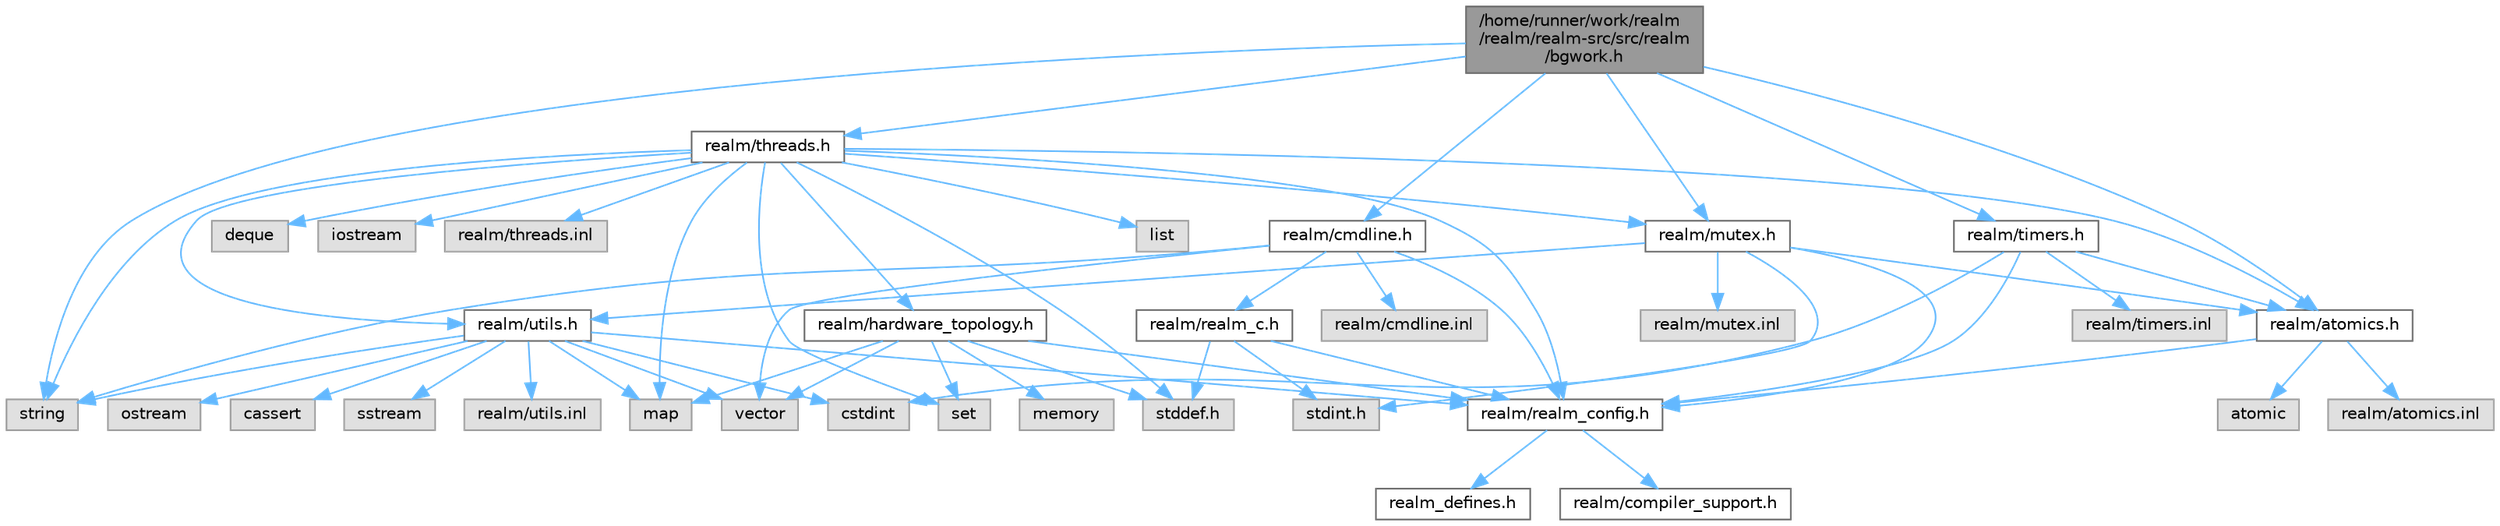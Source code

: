 digraph "/home/runner/work/realm/realm/realm-src/src/realm/bgwork.h"
{
 // LATEX_PDF_SIZE
  bgcolor="transparent";
  edge [fontname=Helvetica,fontsize=10,labelfontname=Helvetica,labelfontsize=10];
  node [fontname=Helvetica,fontsize=10,shape=box,height=0.2,width=0.4];
  Node1 [id="Node000001",label="/home/runner/work/realm\l/realm/realm-src/src/realm\l/bgwork.h",height=0.2,width=0.4,color="gray40", fillcolor="grey60", style="filled", fontcolor="black",tooltip=" "];
  Node1 -> Node2 [id="edge1_Node000001_Node000002",color="steelblue1",style="solid",tooltip=" "];
  Node2 [id="Node000002",label="realm/atomics.h",height=0.2,width=0.4,color="grey40", fillcolor="white", style="filled",URL="$atomics_8h.html",tooltip=" "];
  Node2 -> Node3 [id="edge2_Node000002_Node000003",color="steelblue1",style="solid",tooltip=" "];
  Node3 [id="Node000003",label="realm/realm_config.h",height=0.2,width=0.4,color="grey40", fillcolor="white", style="filled",URL="$realm__config_8h.html",tooltip=" "];
  Node3 -> Node4 [id="edge3_Node000003_Node000004",color="steelblue1",style="solid",tooltip=" "];
  Node4 [id="Node000004",label="realm_defines.h",height=0.2,width=0.4,color="grey40", fillcolor="white", style="filled",URL="$realm__defines_8h.html",tooltip=" "];
  Node3 -> Node5 [id="edge4_Node000003_Node000005",color="steelblue1",style="solid",tooltip=" "];
  Node5 [id="Node000005",label="realm/compiler_support.h",height=0.2,width=0.4,color="grey40", fillcolor="white", style="filled",URL="$compiler__support_8h.html",tooltip=" "];
  Node2 -> Node6 [id="edge5_Node000002_Node000006",color="steelblue1",style="solid",tooltip=" "];
  Node6 [id="Node000006",label="atomic",height=0.2,width=0.4,color="grey60", fillcolor="#E0E0E0", style="filled",tooltip=" "];
  Node2 -> Node7 [id="edge6_Node000002_Node000007",color="steelblue1",style="solid",tooltip=" "];
  Node7 [id="Node000007",label="realm/atomics.inl",height=0.2,width=0.4,color="grey60", fillcolor="#E0E0E0", style="filled",tooltip=" "];
  Node1 -> Node8 [id="edge7_Node000001_Node000008",color="steelblue1",style="solid",tooltip=" "];
  Node8 [id="Node000008",label="realm/threads.h",height=0.2,width=0.4,color="grey40", fillcolor="white", style="filled",URL="$threads_8h.html",tooltip=" "];
  Node8 -> Node3 [id="edge8_Node000008_Node000003",color="steelblue1",style="solid",tooltip=" "];
  Node8 -> Node9 [id="edge9_Node000008_Node000009",color="steelblue1",style="solid",tooltip=" "];
  Node9 [id="Node000009",label="realm/mutex.h",height=0.2,width=0.4,color="grey40", fillcolor="white", style="filled",URL="$mutex_8h.html",tooltip=" "];
  Node9 -> Node3 [id="edge10_Node000009_Node000003",color="steelblue1",style="solid",tooltip=" "];
  Node9 -> Node10 [id="edge11_Node000009_Node000010",color="steelblue1",style="solid",tooltip=" "];
  Node10 [id="Node000010",label="realm/utils.h",height=0.2,width=0.4,color="grey40", fillcolor="white", style="filled",URL="$utils_8h.html",tooltip=" "];
  Node10 -> Node3 [id="edge12_Node000010_Node000003",color="steelblue1",style="solid",tooltip=" "];
  Node10 -> Node11 [id="edge13_Node000010_Node000011",color="steelblue1",style="solid",tooltip=" "];
  Node11 [id="Node000011",label="string",height=0.2,width=0.4,color="grey60", fillcolor="#E0E0E0", style="filled",tooltip=" "];
  Node10 -> Node12 [id="edge14_Node000010_Node000012",color="steelblue1",style="solid",tooltip=" "];
  Node12 [id="Node000012",label="ostream",height=0.2,width=0.4,color="grey60", fillcolor="#E0E0E0", style="filled",tooltip=" "];
  Node10 -> Node13 [id="edge15_Node000010_Node000013",color="steelblue1",style="solid",tooltip=" "];
  Node13 [id="Node000013",label="vector",height=0.2,width=0.4,color="grey60", fillcolor="#E0E0E0", style="filled",tooltip=" "];
  Node10 -> Node14 [id="edge16_Node000010_Node000014",color="steelblue1",style="solid",tooltip=" "];
  Node14 [id="Node000014",label="map",height=0.2,width=0.4,color="grey60", fillcolor="#E0E0E0", style="filled",tooltip=" "];
  Node10 -> Node15 [id="edge17_Node000010_Node000015",color="steelblue1",style="solid",tooltip=" "];
  Node15 [id="Node000015",label="cassert",height=0.2,width=0.4,color="grey60", fillcolor="#E0E0E0", style="filled",tooltip=" "];
  Node10 -> Node16 [id="edge18_Node000010_Node000016",color="steelblue1",style="solid",tooltip=" "];
  Node16 [id="Node000016",label="cstdint",height=0.2,width=0.4,color="grey60", fillcolor="#E0E0E0", style="filled",tooltip=" "];
  Node10 -> Node17 [id="edge19_Node000010_Node000017",color="steelblue1",style="solid",tooltip=" "];
  Node17 [id="Node000017",label="sstream",height=0.2,width=0.4,color="grey60", fillcolor="#E0E0E0", style="filled",tooltip=" "];
  Node10 -> Node18 [id="edge20_Node000010_Node000018",color="steelblue1",style="solid",tooltip=" "];
  Node18 [id="Node000018",label="realm/utils.inl",height=0.2,width=0.4,color="grey60", fillcolor="#E0E0E0", style="filled",tooltip=" "];
  Node9 -> Node2 [id="edge21_Node000009_Node000002",color="steelblue1",style="solid",tooltip=" "];
  Node9 -> Node19 [id="edge22_Node000009_Node000019",color="steelblue1",style="solid",tooltip=" "];
  Node19 [id="Node000019",label="stdint.h",height=0.2,width=0.4,color="grey60", fillcolor="#E0E0E0", style="filled",tooltip=" "];
  Node9 -> Node20 [id="edge23_Node000009_Node000020",color="steelblue1",style="solid",tooltip=" "];
  Node20 [id="Node000020",label="realm/mutex.inl",height=0.2,width=0.4,color="grey60", fillcolor="#E0E0E0", style="filled",tooltip=" "];
  Node8 -> Node2 [id="edge24_Node000008_Node000002",color="steelblue1",style="solid",tooltip=" "];
  Node8 -> Node10 [id="edge25_Node000008_Node000010",color="steelblue1",style="solid",tooltip=" "];
  Node8 -> Node21 [id="edge26_Node000008_Node000021",color="steelblue1",style="solid",tooltip=" "];
  Node21 [id="Node000021",label="realm/hardware_topology.h",height=0.2,width=0.4,color="grey40", fillcolor="white", style="filled",URL="$hardware__topology_8h.html",tooltip=" "];
  Node21 -> Node3 [id="edge27_Node000021_Node000003",color="steelblue1",style="solid",tooltip=" "];
  Node21 -> Node22 [id="edge28_Node000021_Node000022",color="steelblue1",style="solid",tooltip=" "];
  Node22 [id="Node000022",label="stddef.h",height=0.2,width=0.4,color="grey60", fillcolor="#E0E0E0", style="filled",tooltip=" "];
  Node21 -> Node23 [id="edge29_Node000021_Node000023",color="steelblue1",style="solid",tooltip=" "];
  Node23 [id="Node000023",label="memory",height=0.2,width=0.4,color="grey60", fillcolor="#E0E0E0", style="filled",tooltip=" "];
  Node21 -> Node24 [id="edge30_Node000021_Node000024",color="steelblue1",style="solid",tooltip=" "];
  Node24 [id="Node000024",label="set",height=0.2,width=0.4,color="grey60", fillcolor="#E0E0E0", style="filled",tooltip=" "];
  Node21 -> Node14 [id="edge31_Node000021_Node000014",color="steelblue1",style="solid",tooltip=" "];
  Node21 -> Node13 [id="edge32_Node000021_Node000013",color="steelblue1",style="solid",tooltip=" "];
  Node8 -> Node22 [id="edge33_Node000008_Node000022",color="steelblue1",style="solid",tooltip=" "];
  Node8 -> Node11 [id="edge34_Node000008_Node000011",color="steelblue1",style="solid",tooltip=" "];
  Node8 -> Node25 [id="edge35_Node000008_Node000025",color="steelblue1",style="solid",tooltip=" "];
  Node25 [id="Node000025",label="list",height=0.2,width=0.4,color="grey60", fillcolor="#E0E0E0", style="filled",tooltip=" "];
  Node8 -> Node24 [id="edge36_Node000008_Node000024",color="steelblue1",style="solid",tooltip=" "];
  Node8 -> Node14 [id="edge37_Node000008_Node000014",color="steelblue1",style="solid",tooltip=" "];
  Node8 -> Node26 [id="edge38_Node000008_Node000026",color="steelblue1",style="solid",tooltip=" "];
  Node26 [id="Node000026",label="deque",height=0.2,width=0.4,color="grey60", fillcolor="#E0E0E0", style="filled",tooltip=" "];
  Node8 -> Node27 [id="edge39_Node000008_Node000027",color="steelblue1",style="solid",tooltip=" "];
  Node27 [id="Node000027",label="iostream",height=0.2,width=0.4,color="grey60", fillcolor="#E0E0E0", style="filled",tooltip=" "];
  Node8 -> Node28 [id="edge40_Node000008_Node000028",color="steelblue1",style="solid",tooltip=" "];
  Node28 [id="Node000028",label="realm/threads.inl",height=0.2,width=0.4,color="grey60", fillcolor="#E0E0E0", style="filled",tooltip=" "];
  Node1 -> Node9 [id="edge41_Node000001_Node000009",color="steelblue1",style="solid",tooltip=" "];
  Node1 -> Node29 [id="edge42_Node000001_Node000029",color="steelblue1",style="solid",tooltip=" "];
  Node29 [id="Node000029",label="realm/cmdline.h",height=0.2,width=0.4,color="grey40", fillcolor="white", style="filled",URL="$cmdline_8h.html",tooltip=" "];
  Node29 -> Node3 [id="edge43_Node000029_Node000003",color="steelblue1",style="solid",tooltip=" "];
  Node29 -> Node30 [id="edge44_Node000029_Node000030",color="steelblue1",style="solid",tooltip=" "];
  Node30 [id="Node000030",label="realm/realm_c.h",height=0.2,width=0.4,color="grey40", fillcolor="white", style="filled",URL="$realm__c_8h.html",tooltip=" "];
  Node30 -> Node3 [id="edge45_Node000030_Node000003",color="steelblue1",style="solid",tooltip=" "];
  Node30 -> Node22 [id="edge46_Node000030_Node000022",color="steelblue1",style="solid",tooltip=" "];
  Node30 -> Node19 [id="edge47_Node000030_Node000019",color="steelblue1",style="solid",tooltip=" "];
  Node29 -> Node13 [id="edge48_Node000029_Node000013",color="steelblue1",style="solid",tooltip=" "];
  Node29 -> Node11 [id="edge49_Node000029_Node000011",color="steelblue1",style="solid",tooltip=" "];
  Node29 -> Node31 [id="edge50_Node000029_Node000031",color="steelblue1",style="solid",tooltip=" "];
  Node31 [id="Node000031",label="realm/cmdline.inl",height=0.2,width=0.4,color="grey60", fillcolor="#E0E0E0", style="filled",tooltip=" "];
  Node1 -> Node32 [id="edge51_Node000001_Node000032",color="steelblue1",style="solid",tooltip=" "];
  Node32 [id="Node000032",label="realm/timers.h",height=0.2,width=0.4,color="grey40", fillcolor="white", style="filled",URL="$timers_8h.html",tooltip=" "];
  Node32 -> Node3 [id="edge52_Node000032_Node000003",color="steelblue1",style="solid",tooltip=" "];
  Node32 -> Node2 [id="edge53_Node000032_Node000002",color="steelblue1",style="solid",tooltip=" "];
  Node32 -> Node16 [id="edge54_Node000032_Node000016",color="steelblue1",style="solid",tooltip=" "];
  Node32 -> Node33 [id="edge55_Node000032_Node000033",color="steelblue1",style="solid",tooltip=" "];
  Node33 [id="Node000033",label="realm/timers.inl",height=0.2,width=0.4,color="grey60", fillcolor="#E0E0E0", style="filled",tooltip=" "];
  Node1 -> Node11 [id="edge56_Node000001_Node000011",color="steelblue1",style="solid",tooltip=" "];
}
